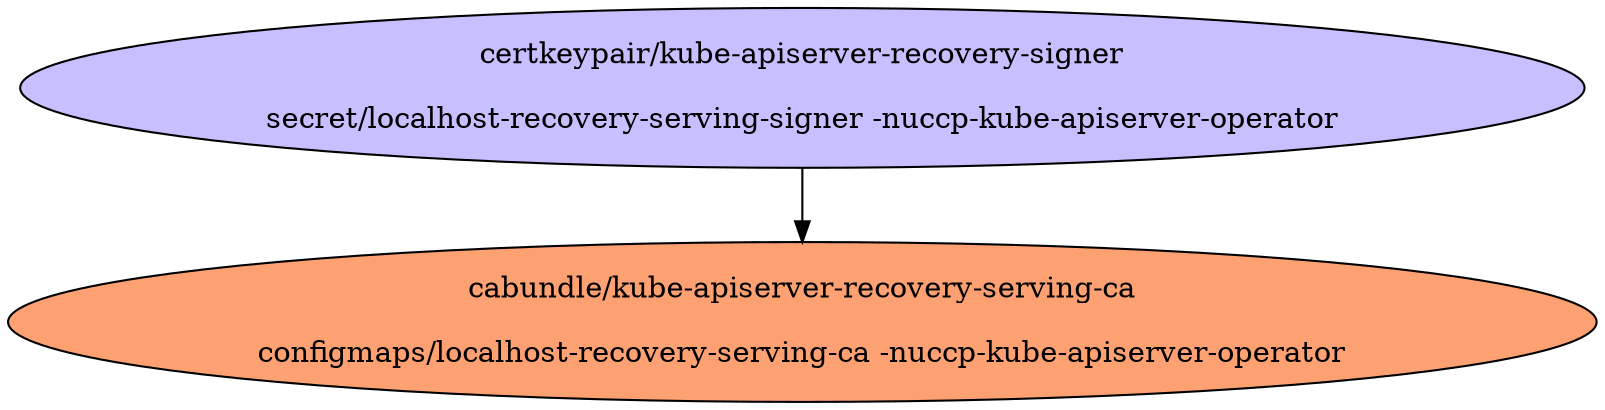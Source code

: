 digraph "Local Certificate" {
  // Node definitions.
  4 [
    label="certkeypair/kube-apiserver-recovery-signer\n\nsecret/localhost-recovery-serving-signer -nuccp-kube-apiserver-operator\n"
    style=filled
    fillcolor="#c7bfff"
  ];
  13 [
    label="cabundle/kube-apiserver-recovery-serving-ca\n\nconfigmaps/localhost-recovery-serving-ca -nuccp-kube-apiserver-operator\n"
    style=filled
    fillcolor="#fda172"
  ];

  // Edge definitions.
  4 -> 13;
}